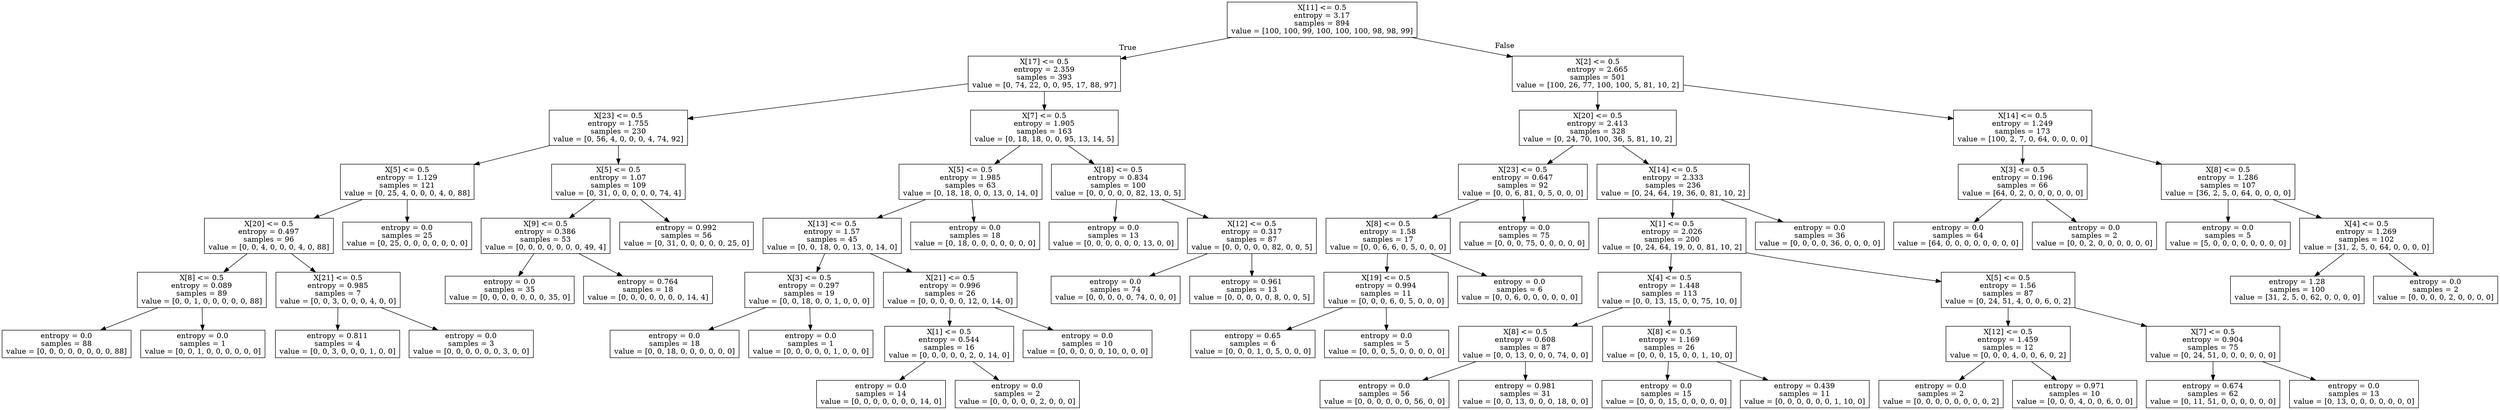 digraph Tree {
node [shape=box] ;
0 [label="X[11] <= 0.5\nentropy = 3.17\nsamples = 894\nvalue = [100, 100, 99, 100, 100, 100, 98, 98, 99]"] ;
1 [label="X[17] <= 0.5\nentropy = 2.359\nsamples = 393\nvalue = [0, 74, 22, 0, 0, 95, 17, 88, 97]"] ;
0 -> 1 [labeldistance=2.5, labelangle=45, headlabel="True"] ;
2 [label="X[23] <= 0.5\nentropy = 1.755\nsamples = 230\nvalue = [0, 56, 4, 0, 0, 0, 4, 74, 92]"] ;
1 -> 2 ;
3 [label="X[5] <= 0.5\nentropy = 1.129\nsamples = 121\nvalue = [0, 25, 4, 0, 0, 0, 4, 0, 88]"] ;
2 -> 3 ;
4 [label="X[20] <= 0.5\nentropy = 0.497\nsamples = 96\nvalue = [0, 0, 4, 0, 0, 0, 4, 0, 88]"] ;
3 -> 4 ;
5 [label="X[8] <= 0.5\nentropy = 0.089\nsamples = 89\nvalue = [0, 0, 1, 0, 0, 0, 0, 0, 88]"] ;
4 -> 5 ;
6 [label="entropy = 0.0\nsamples = 88\nvalue = [0, 0, 0, 0, 0, 0, 0, 0, 88]"] ;
5 -> 6 ;
7 [label="entropy = 0.0\nsamples = 1\nvalue = [0, 0, 1, 0, 0, 0, 0, 0, 0]"] ;
5 -> 7 ;
8 [label="X[21] <= 0.5\nentropy = 0.985\nsamples = 7\nvalue = [0, 0, 3, 0, 0, 0, 4, 0, 0]"] ;
4 -> 8 ;
9 [label="entropy = 0.811\nsamples = 4\nvalue = [0, 0, 3, 0, 0, 0, 1, 0, 0]"] ;
8 -> 9 ;
10 [label="entropy = 0.0\nsamples = 3\nvalue = [0, 0, 0, 0, 0, 0, 3, 0, 0]"] ;
8 -> 10 ;
11 [label="entropy = 0.0\nsamples = 25\nvalue = [0, 25, 0, 0, 0, 0, 0, 0, 0]"] ;
3 -> 11 ;
12 [label="X[5] <= 0.5\nentropy = 1.07\nsamples = 109\nvalue = [0, 31, 0, 0, 0, 0, 0, 74, 4]"] ;
2 -> 12 ;
13 [label="X[9] <= 0.5\nentropy = 0.386\nsamples = 53\nvalue = [0, 0, 0, 0, 0, 0, 0, 49, 4]"] ;
12 -> 13 ;
14 [label="entropy = 0.0\nsamples = 35\nvalue = [0, 0, 0, 0, 0, 0, 0, 35, 0]"] ;
13 -> 14 ;
15 [label="entropy = 0.764\nsamples = 18\nvalue = [0, 0, 0, 0, 0, 0, 0, 14, 4]"] ;
13 -> 15 ;
16 [label="entropy = 0.992\nsamples = 56\nvalue = [0, 31, 0, 0, 0, 0, 0, 25, 0]"] ;
12 -> 16 ;
17 [label="X[7] <= 0.5\nentropy = 1.905\nsamples = 163\nvalue = [0, 18, 18, 0, 0, 95, 13, 14, 5]"] ;
1 -> 17 ;
18 [label="X[5] <= 0.5\nentropy = 1.985\nsamples = 63\nvalue = [0, 18, 18, 0, 0, 13, 0, 14, 0]"] ;
17 -> 18 ;
19 [label="X[13] <= 0.5\nentropy = 1.57\nsamples = 45\nvalue = [0, 0, 18, 0, 0, 13, 0, 14, 0]"] ;
18 -> 19 ;
20 [label="X[3] <= 0.5\nentropy = 0.297\nsamples = 19\nvalue = [0, 0, 18, 0, 0, 1, 0, 0, 0]"] ;
19 -> 20 ;
21 [label="entropy = 0.0\nsamples = 18\nvalue = [0, 0, 18, 0, 0, 0, 0, 0, 0]"] ;
20 -> 21 ;
22 [label="entropy = 0.0\nsamples = 1\nvalue = [0, 0, 0, 0, 0, 1, 0, 0, 0]"] ;
20 -> 22 ;
23 [label="X[21] <= 0.5\nentropy = 0.996\nsamples = 26\nvalue = [0, 0, 0, 0, 0, 12, 0, 14, 0]"] ;
19 -> 23 ;
24 [label="X[1] <= 0.5\nentropy = 0.544\nsamples = 16\nvalue = [0, 0, 0, 0, 0, 2, 0, 14, 0]"] ;
23 -> 24 ;
25 [label="entropy = 0.0\nsamples = 14\nvalue = [0, 0, 0, 0, 0, 0, 0, 14, 0]"] ;
24 -> 25 ;
26 [label="entropy = 0.0\nsamples = 2\nvalue = [0, 0, 0, 0, 0, 2, 0, 0, 0]"] ;
24 -> 26 ;
27 [label="entropy = 0.0\nsamples = 10\nvalue = [0, 0, 0, 0, 0, 10, 0, 0, 0]"] ;
23 -> 27 ;
28 [label="entropy = 0.0\nsamples = 18\nvalue = [0, 18, 0, 0, 0, 0, 0, 0, 0]"] ;
18 -> 28 ;
29 [label="X[18] <= 0.5\nentropy = 0.834\nsamples = 100\nvalue = [0, 0, 0, 0, 0, 82, 13, 0, 5]"] ;
17 -> 29 ;
30 [label="entropy = 0.0\nsamples = 13\nvalue = [0, 0, 0, 0, 0, 0, 13, 0, 0]"] ;
29 -> 30 ;
31 [label="X[12] <= 0.5\nentropy = 0.317\nsamples = 87\nvalue = [0, 0, 0, 0, 0, 82, 0, 0, 5]"] ;
29 -> 31 ;
32 [label="entropy = 0.0\nsamples = 74\nvalue = [0, 0, 0, 0, 0, 74, 0, 0, 0]"] ;
31 -> 32 ;
33 [label="entropy = 0.961\nsamples = 13\nvalue = [0, 0, 0, 0, 0, 8, 0, 0, 5]"] ;
31 -> 33 ;
34 [label="X[2] <= 0.5\nentropy = 2.665\nsamples = 501\nvalue = [100, 26, 77, 100, 100, 5, 81, 10, 2]"] ;
0 -> 34 [labeldistance=2.5, labelangle=-45, headlabel="False"] ;
35 [label="X[20] <= 0.5\nentropy = 2.413\nsamples = 328\nvalue = [0, 24, 70, 100, 36, 5, 81, 10, 2]"] ;
34 -> 35 ;
36 [label="X[23] <= 0.5\nentropy = 0.647\nsamples = 92\nvalue = [0, 0, 6, 81, 0, 5, 0, 0, 0]"] ;
35 -> 36 ;
37 [label="X[8] <= 0.5\nentropy = 1.58\nsamples = 17\nvalue = [0, 0, 6, 6, 0, 5, 0, 0, 0]"] ;
36 -> 37 ;
38 [label="X[19] <= 0.5\nentropy = 0.994\nsamples = 11\nvalue = [0, 0, 0, 6, 0, 5, 0, 0, 0]"] ;
37 -> 38 ;
39 [label="entropy = 0.65\nsamples = 6\nvalue = [0, 0, 0, 1, 0, 5, 0, 0, 0]"] ;
38 -> 39 ;
40 [label="entropy = 0.0\nsamples = 5\nvalue = [0, 0, 0, 5, 0, 0, 0, 0, 0]"] ;
38 -> 40 ;
41 [label="entropy = 0.0\nsamples = 6\nvalue = [0, 0, 6, 0, 0, 0, 0, 0, 0]"] ;
37 -> 41 ;
42 [label="entropy = 0.0\nsamples = 75\nvalue = [0, 0, 0, 75, 0, 0, 0, 0, 0]"] ;
36 -> 42 ;
43 [label="X[14] <= 0.5\nentropy = 2.333\nsamples = 236\nvalue = [0, 24, 64, 19, 36, 0, 81, 10, 2]"] ;
35 -> 43 ;
44 [label="X[1] <= 0.5\nentropy = 2.026\nsamples = 200\nvalue = [0, 24, 64, 19, 0, 0, 81, 10, 2]"] ;
43 -> 44 ;
45 [label="X[4] <= 0.5\nentropy = 1.448\nsamples = 113\nvalue = [0, 0, 13, 15, 0, 0, 75, 10, 0]"] ;
44 -> 45 ;
46 [label="X[8] <= 0.5\nentropy = 0.608\nsamples = 87\nvalue = [0, 0, 13, 0, 0, 0, 74, 0, 0]"] ;
45 -> 46 ;
47 [label="entropy = 0.0\nsamples = 56\nvalue = [0, 0, 0, 0, 0, 0, 56, 0, 0]"] ;
46 -> 47 ;
48 [label="entropy = 0.981\nsamples = 31\nvalue = [0, 0, 13, 0, 0, 0, 18, 0, 0]"] ;
46 -> 48 ;
49 [label="X[8] <= 0.5\nentropy = 1.169\nsamples = 26\nvalue = [0, 0, 0, 15, 0, 0, 1, 10, 0]"] ;
45 -> 49 ;
50 [label="entropy = 0.0\nsamples = 15\nvalue = [0, 0, 0, 15, 0, 0, 0, 0, 0]"] ;
49 -> 50 ;
51 [label="entropy = 0.439\nsamples = 11\nvalue = [0, 0, 0, 0, 0, 0, 1, 10, 0]"] ;
49 -> 51 ;
52 [label="X[5] <= 0.5\nentropy = 1.56\nsamples = 87\nvalue = [0, 24, 51, 4, 0, 0, 6, 0, 2]"] ;
44 -> 52 ;
53 [label="X[12] <= 0.5\nentropy = 1.459\nsamples = 12\nvalue = [0, 0, 0, 4, 0, 0, 6, 0, 2]"] ;
52 -> 53 ;
54 [label="entropy = 0.0\nsamples = 2\nvalue = [0, 0, 0, 0, 0, 0, 0, 0, 2]"] ;
53 -> 54 ;
55 [label="entropy = 0.971\nsamples = 10\nvalue = [0, 0, 0, 4, 0, 0, 6, 0, 0]"] ;
53 -> 55 ;
56 [label="X[7] <= 0.5\nentropy = 0.904\nsamples = 75\nvalue = [0, 24, 51, 0, 0, 0, 0, 0, 0]"] ;
52 -> 56 ;
57 [label="entropy = 0.674\nsamples = 62\nvalue = [0, 11, 51, 0, 0, 0, 0, 0, 0]"] ;
56 -> 57 ;
58 [label="entropy = 0.0\nsamples = 13\nvalue = [0, 13, 0, 0, 0, 0, 0, 0, 0]"] ;
56 -> 58 ;
59 [label="entropy = 0.0\nsamples = 36\nvalue = [0, 0, 0, 0, 36, 0, 0, 0, 0]"] ;
43 -> 59 ;
60 [label="X[14] <= 0.5\nentropy = 1.249\nsamples = 173\nvalue = [100, 2, 7, 0, 64, 0, 0, 0, 0]"] ;
34 -> 60 ;
61 [label="X[3] <= 0.5\nentropy = 0.196\nsamples = 66\nvalue = [64, 0, 2, 0, 0, 0, 0, 0, 0]"] ;
60 -> 61 ;
62 [label="entropy = 0.0\nsamples = 64\nvalue = [64, 0, 0, 0, 0, 0, 0, 0, 0]"] ;
61 -> 62 ;
63 [label="entropy = 0.0\nsamples = 2\nvalue = [0, 0, 2, 0, 0, 0, 0, 0, 0]"] ;
61 -> 63 ;
64 [label="X[8] <= 0.5\nentropy = 1.286\nsamples = 107\nvalue = [36, 2, 5, 0, 64, 0, 0, 0, 0]"] ;
60 -> 64 ;
65 [label="entropy = 0.0\nsamples = 5\nvalue = [5, 0, 0, 0, 0, 0, 0, 0, 0]"] ;
64 -> 65 ;
66 [label="X[4] <= 0.5\nentropy = 1.269\nsamples = 102\nvalue = [31, 2, 5, 0, 64, 0, 0, 0, 0]"] ;
64 -> 66 ;
67 [label="entropy = 1.28\nsamples = 100\nvalue = [31, 2, 5, 0, 62, 0, 0, 0, 0]"] ;
66 -> 67 ;
68 [label="entropy = 0.0\nsamples = 2\nvalue = [0, 0, 0, 0, 2, 0, 0, 0, 0]"] ;
66 -> 68 ;
}